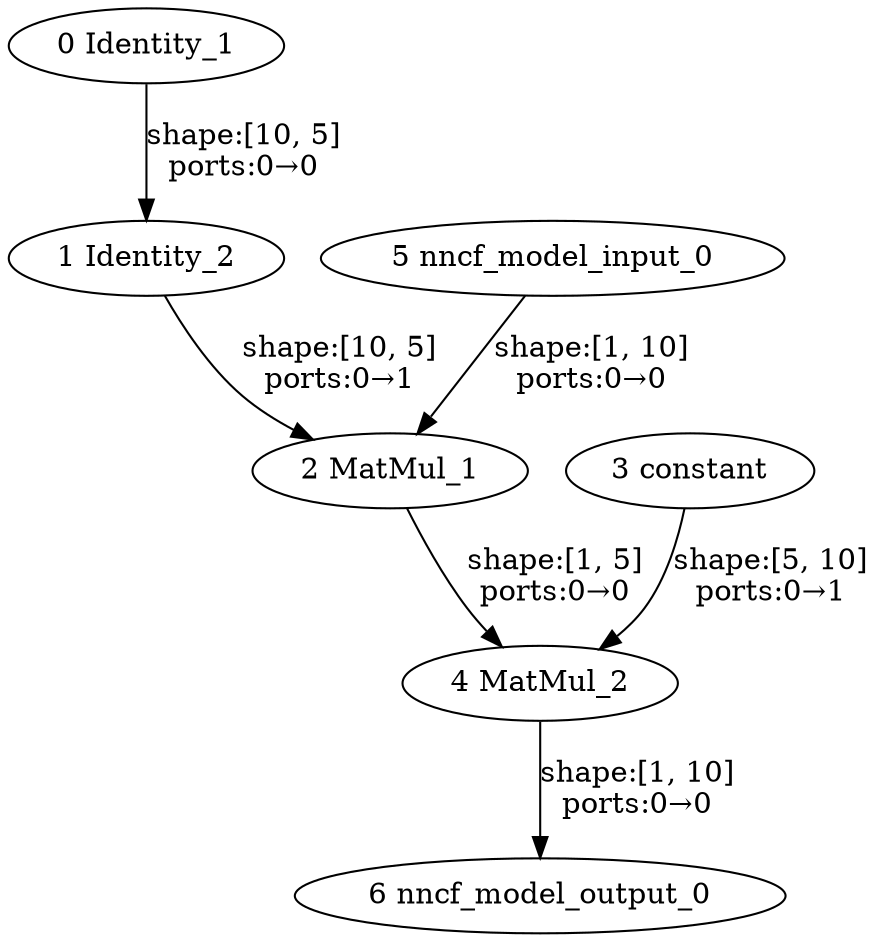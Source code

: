 strict digraph  {
"0 Identity_1" [id=0, type=Identity];
"1 Identity_2" [id=1, type=Identity];
"2 MatMul_1" [id=2, type=MatMul];
"3 constant" [id=3, type=Constant];
"4 MatMul_2" [id=4, type=MatMul];
"5 nncf_model_input_0" [id=5, type=nncf_model_input];
"6 nncf_model_output_0" [id=6, type=nncf_model_output];
"0 Identity_1" -> "1 Identity_2"  [label="shape:[10, 5]\nports:0→0", style=solid];
"1 Identity_2" -> "2 MatMul_1"  [label="shape:[10, 5]\nports:0→1", style=solid];
"2 MatMul_1" -> "4 MatMul_2"  [label="shape:[1, 5]\nports:0→0", style=solid];
"3 constant" -> "4 MatMul_2"  [label="shape:[5, 10]\nports:0→1", style=solid];
"4 MatMul_2" -> "6 nncf_model_output_0"  [label="shape:[1, 10]\nports:0→0", style=solid];
"5 nncf_model_input_0" -> "2 MatMul_1"  [label="shape:[1, 10]\nports:0→0", style=solid];
}

